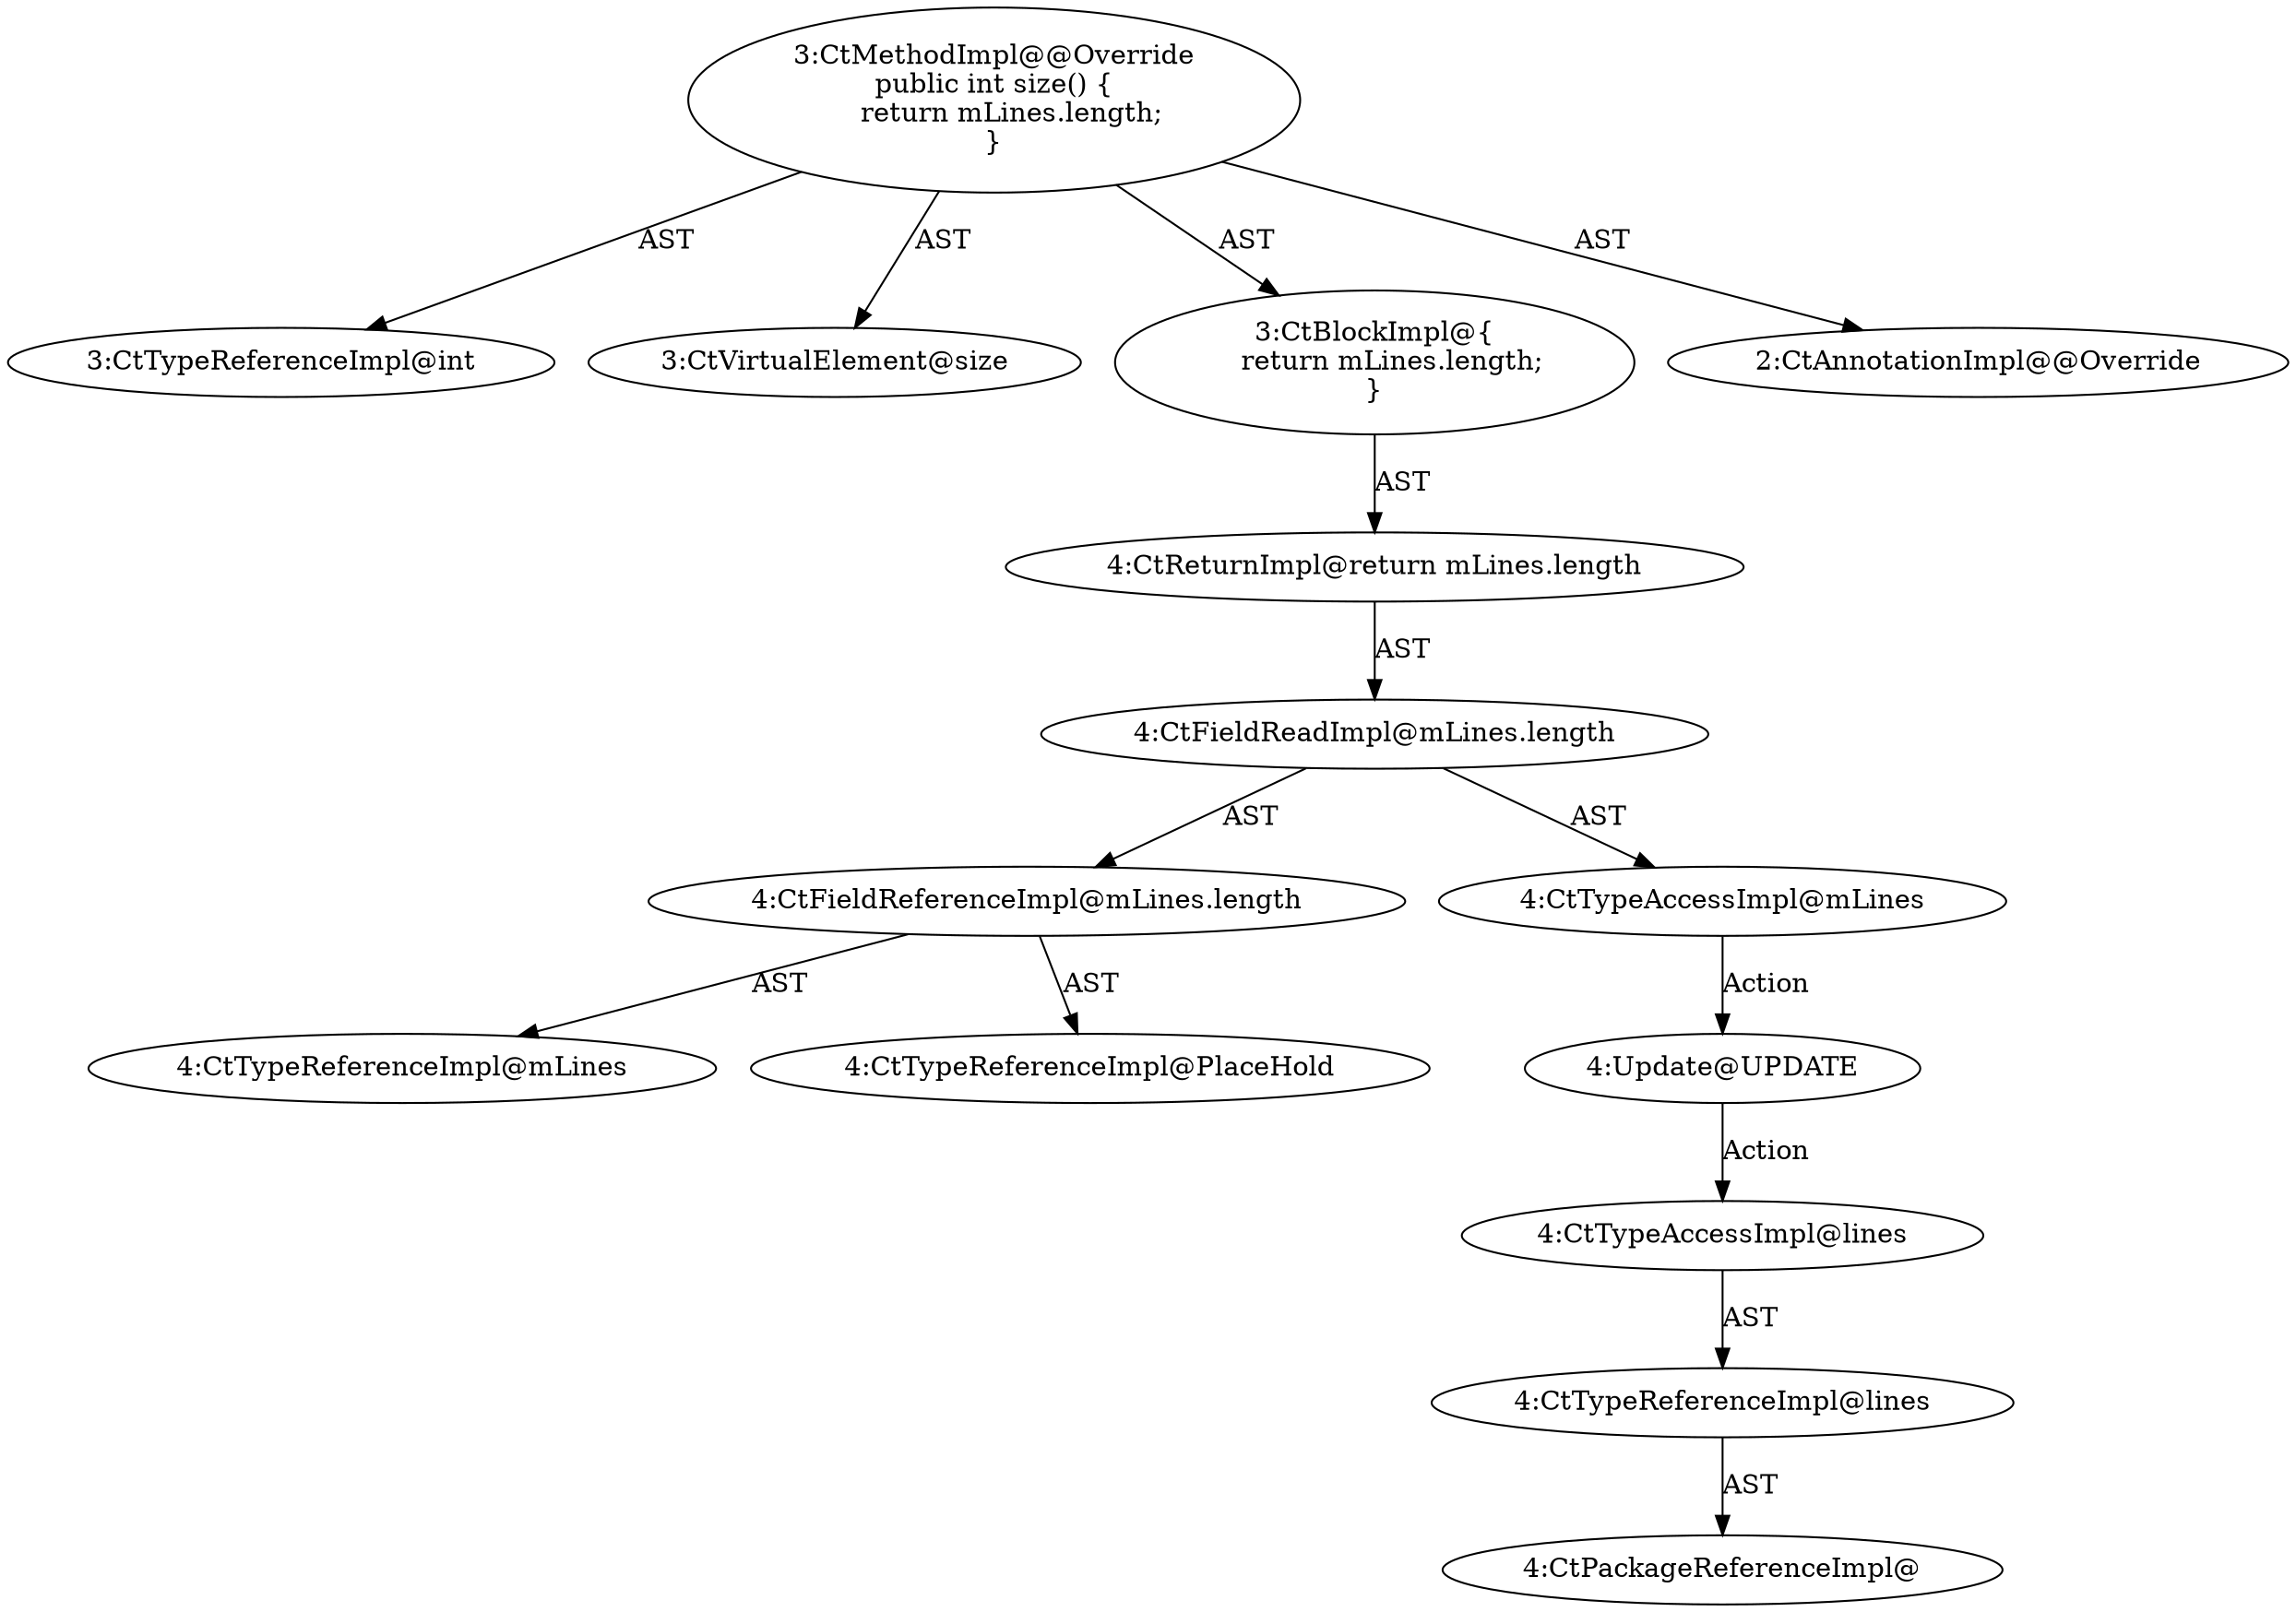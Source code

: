 digraph "size#?" {
0 [label="3:CtTypeReferenceImpl@int" shape=ellipse]
1 [label="3:CtVirtualElement@size" shape=ellipse]
2 [label="4:CtFieldReferenceImpl@mLines.length" shape=ellipse]
3 [label="4:CtTypeReferenceImpl@mLines" shape=ellipse]
4 [label="4:CtTypeReferenceImpl@PlaceHold" shape=ellipse]
5 [label="4:CtFieldReadImpl@mLines.length" shape=ellipse]
6 [label="4:CtTypeAccessImpl@mLines" shape=ellipse]
7 [label="4:CtReturnImpl@return mLines.length" shape=ellipse]
8 [label="3:CtBlockImpl@\{
    return mLines.length;
\}" shape=ellipse]
9 [label="3:CtMethodImpl@@Override
public int size() \{
    return mLines.length;
\}" shape=ellipse]
10 [label="2:CtAnnotationImpl@@Override" shape=ellipse]
11 [label="4:Update@UPDATE" shape=ellipse]
12 [label="4:CtPackageReferenceImpl@" shape=ellipse]
13 [label="4:CtTypeReferenceImpl@lines" shape=ellipse]
14 [label="4:CtTypeAccessImpl@lines" shape=ellipse]
2 -> 3 [label="AST"];
2 -> 4 [label="AST"];
5 -> 6 [label="AST"];
5 -> 2 [label="AST"];
6 -> 11 [label="Action"];
7 -> 5 [label="AST"];
8 -> 7 [label="AST"];
9 -> 1 [label="AST"];
9 -> 10 [label="AST"];
9 -> 0 [label="AST"];
9 -> 8 [label="AST"];
11 -> 14 [label="Action"];
13 -> 12 [label="AST"];
14 -> 13 [label="AST"];
}
